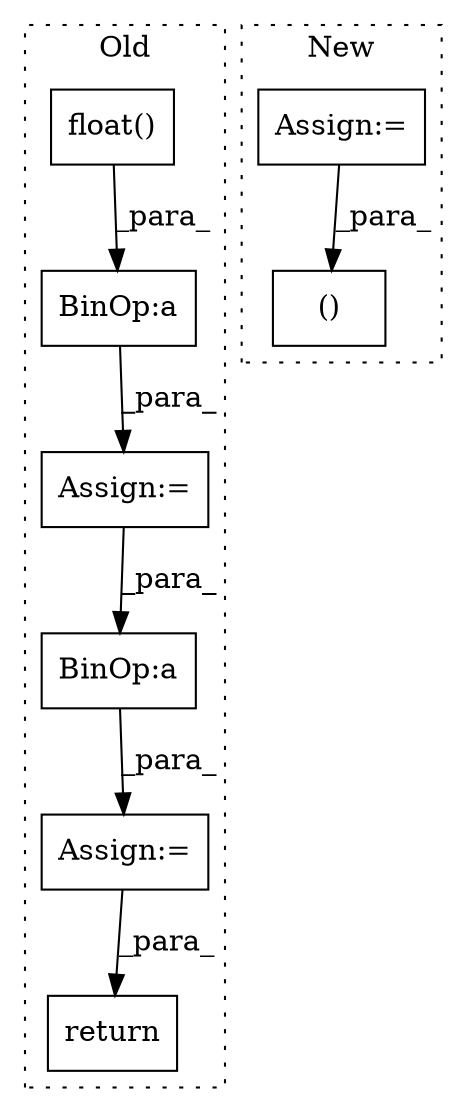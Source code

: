 digraph G {
subgraph cluster0 {
1 [label="float()" a="75" s="4444" l="26" shape="box"];
3 [label="Assign:=" a="68" s="5610" l="3" shape="box"];
4 [label="Assign:=" a="68" s="4929" l="3" shape="box"];
5 [label="BinOp:a" a="82" s="5617" l="3" shape="box"];
6 [label="return" a="93" s="5643" l="7" shape="box"];
8 [label="BinOp:a" a="82" s="4936" l="3" shape="box"];
label = "Old";
style="dotted";
}
subgraph cluster1 {
2 [label="()" a="54" s="5174" l="0" shape="box"];
7 [label="Assign:=" a="68" s="5058" l="3" shape="box"];
label = "New";
style="dotted";
}
1 -> 8 [label="_para_"];
3 -> 6 [label="_para_"];
4 -> 5 [label="_para_"];
5 -> 3 [label="_para_"];
7 -> 2 [label="_para_"];
8 -> 4 [label="_para_"];
}